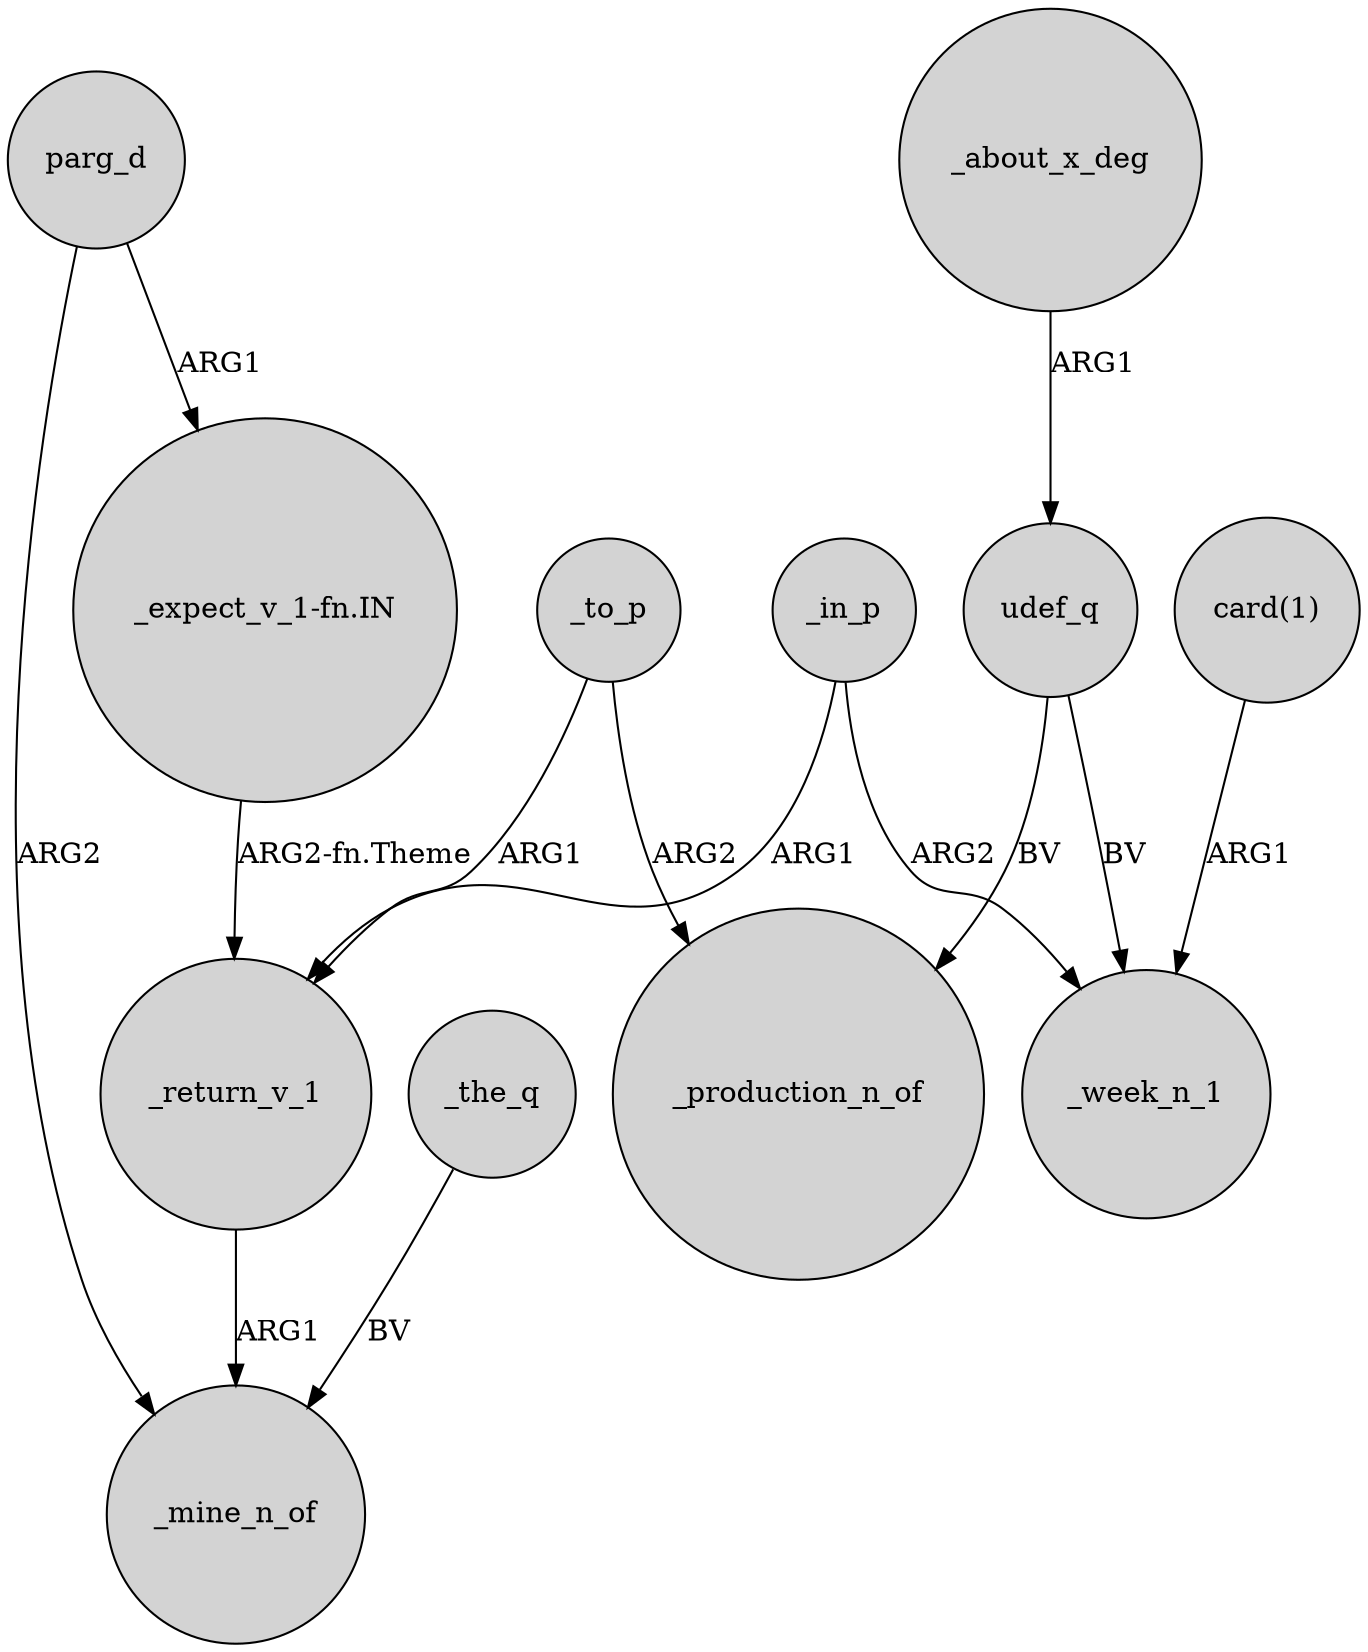 digraph {
	node [shape=circle style=filled]
	udef_q -> _production_n_of [label=BV]
	_return_v_1 -> _mine_n_of [label=ARG1]
	_to_p -> _production_n_of [label=ARG2]
	_to_p -> _return_v_1 [label=ARG1]
	udef_q -> _week_n_1 [label=BV]
	"_expect_v_1-fn.IN" -> _return_v_1 [label="ARG2-fn.Theme"]
	_the_q -> _mine_n_of [label=BV]
	_in_p -> _return_v_1 [label=ARG1]
	parg_d -> "_expect_v_1-fn.IN" [label=ARG1]
	_in_p -> _week_n_1 [label=ARG2]
	parg_d -> _mine_n_of [label=ARG2]
	_about_x_deg -> udef_q [label=ARG1]
	"card(1)" -> _week_n_1 [label=ARG1]
}
